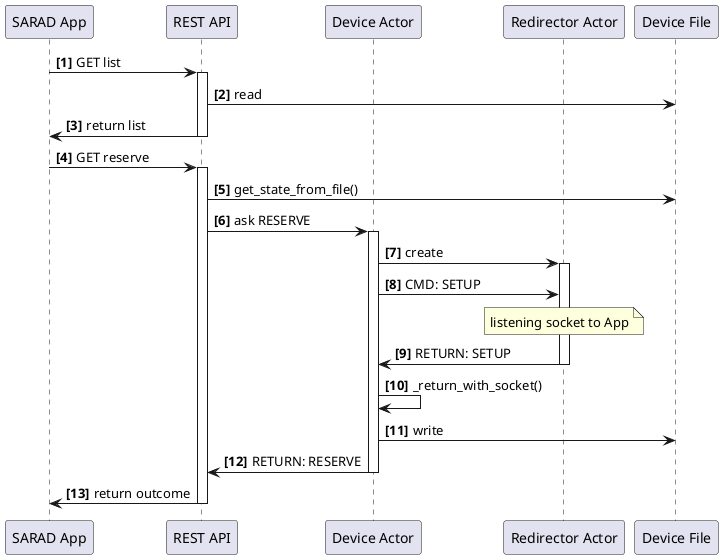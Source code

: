 @startuml
autonumber "<b>[0]"
participant "SARAD App" as app
participant "REST API" as api
participant "Device Actor" as device_actor
participant "Redirector Actor" as redirector
participant "Device File" as file

app -> api: GET list
activate api
        api -> file: read
        api -> app: return list
deactivate api
app -> api: GET reserve
activate api
        api -> file: get_state_from_file()
        api -> device_actor: ask RESERVE
        activate device_actor
                device_actor -> redirector: create
                activate redirector
                device_actor -> redirector: CMD: SETUP
                note over redirector: listening socket to App
                redirector -> device_actor: RETURN: SETUP
                deactivate redirector
                device_actor -> device_actor: _return_with_socket()
                device_actor -> file: write
                device_actor -> api: RETURN: RESERVE
        deactivate device_actor
        api -> app: return outcome
deactivate api

@enduml
